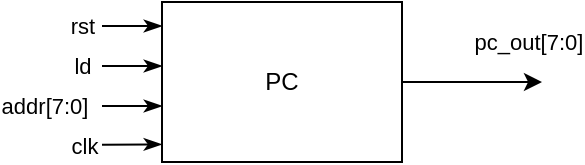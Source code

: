 <mxfile>
    <diagram id="46gFqRR7cMOW59YAce9c" name="Page-1">
        <mxGraphModel dx="1004" dy="207" grid="1" gridSize="10" guides="1" tooltips="1" connect="1" arrows="1" fold="1" page="1" pageScale="1" pageWidth="850" pageHeight="1100" math="0" shadow="0">
            <root>
                <mxCell id="0"/>
                <mxCell id="1" parent="0"/>
                <mxCell id="9" style="edgeStyle=none;html=1;exitX=0;exitY=0.15;exitDx=0;exitDy=0;exitPerimeter=0;startArrow=classicThin;startFill=1;endArrow=none;endFill=0;" edge="1" parent="1" source="2">
                    <mxGeometry relative="1" as="geometry">
                        <mxPoint x="50" y="332" as="targetPoint"/>
                    </mxGeometry>
                </mxCell>
                <mxCell id="13" value="rst" style="edgeLabel;html=1;align=center;verticalAlign=middle;resizable=0;points=[];" vertex="1" connectable="0" parent="9">
                    <mxGeometry x="0.678" relative="1" as="geometry">
                        <mxPoint x="-15" as="offset"/>
                    </mxGeometry>
                </mxCell>
                <mxCell id="10" style="edgeStyle=none;html=1;exitX=0;exitY=0.4;exitDx=0;exitDy=0;exitPerimeter=0;startArrow=classicThin;startFill=1;endArrow=none;endFill=0;" edge="1" parent="1" source="2">
                    <mxGeometry relative="1" as="geometry">
                        <mxPoint x="50" y="352" as="targetPoint"/>
                    </mxGeometry>
                </mxCell>
                <mxCell id="14" value="ld" style="edgeLabel;html=1;align=center;verticalAlign=middle;resizable=0;points=[];" vertex="1" connectable="0" parent="10">
                    <mxGeometry x="0.522" relative="1" as="geometry">
                        <mxPoint x="-17" as="offset"/>
                    </mxGeometry>
                </mxCell>
                <mxCell id="11" style="edgeStyle=none;html=1;exitX=0;exitY=0.89;exitDx=0;exitDy=0;exitPerimeter=0;startArrow=classicThin;startFill=1;endArrow=none;endFill=0;" edge="1" parent="1" source="2">
                    <mxGeometry relative="1" as="geometry">
                        <mxPoint x="50" y="391.333" as="targetPoint"/>
                    </mxGeometry>
                </mxCell>
                <mxCell id="16" value="clk" style="edgeLabel;html=1;align=center;verticalAlign=middle;resizable=0;points=[];" vertex="1" connectable="0" parent="11">
                    <mxGeometry x="0.311" relative="1" as="geometry">
                        <mxPoint x="-20" as="offset"/>
                    </mxGeometry>
                </mxCell>
                <mxCell id="12" style="edgeStyle=none;html=1;exitX=0;exitY=0.65;exitDx=0;exitDy=0;exitPerimeter=0;startArrow=classicThin;startFill=1;endArrow=none;endFill=0;strokeWidth=1;rounded=1;" edge="1" parent="1" source="2">
                    <mxGeometry relative="1" as="geometry">
                        <mxPoint x="50" y="372" as="targetPoint"/>
                    </mxGeometry>
                </mxCell>
                <mxCell id="15" value="addr[7:0]" style="edgeLabel;html=1;align=center;verticalAlign=middle;resizable=0;points=[];" vertex="1" connectable="0" parent="12">
                    <mxGeometry x="0.7" relative="1" as="geometry">
                        <mxPoint x="-34" as="offset"/>
                    </mxGeometry>
                </mxCell>
                <mxCell id="18" style="edgeStyle=none;rounded=1;html=1;exitX=1;exitY=0.5;exitDx=0;exitDy=0;exitPerimeter=0;strokeWidth=1;startArrow=none;startFill=0;endArrow=classic;endFill=1;" edge="1" parent="1" source="2">
                    <mxGeometry relative="1" as="geometry">
                        <mxPoint x="270" y="360" as="targetPoint"/>
                    </mxGeometry>
                </mxCell>
                <mxCell id="19" value="pc_out[7:0]" style="edgeLabel;html=1;align=center;verticalAlign=middle;resizable=0;points=[];" vertex="1" connectable="0" parent="18">
                    <mxGeometry x="0.317" y="-1" relative="1" as="geometry">
                        <mxPoint x="17" y="-21" as="offset"/>
                    </mxGeometry>
                </mxCell>
                <object label="PC" id="2">
                    <mxCell style="rounded=0;whiteSpace=wrap;html=1;points=[[0,0.15,0,0,0],[0,0.4,0,0,0],[0,0.65,0,0,0],[0,0.89,0,0,0],[1,0.5,0,0,0]];" vertex="1" parent="1">
                        <mxGeometry x="80" y="320" width="120" height="80" as="geometry"/>
                    </mxCell>
                </object>
            </root>
        </mxGraphModel>
    </diagram>
</mxfile>
